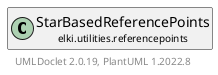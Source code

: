 @startuml
    remove .*\.(Instance|Par|Parameterizer|Factory)$
    set namespaceSeparator none
    hide empty fields
    hide empty methods

    class "<size:14>StarBasedReferencePoints.Par\n<size:10>elki.utilities.referencepoints" as elki.utilities.referencepoints.StarBasedReferencePoints.Par [[StarBasedReferencePoints.Par.html]] {
        {static} +NOCENTER_ID: OptionID
        {static} +SCALE_ID: OptionID
        #nocenter: boolean
        #scale: double
        +configure(Parameterization): void
        +make(): StarBasedReferencePoints
    }

    interface "<size:14>Parameterizer\n<size:10>elki.utilities.optionhandling" as elki.utilities.optionhandling.Parameterizer [[../optionhandling/Parameterizer.html]] {
        {abstract} +make(): Object
    }
    class "<size:14>StarBasedReferencePoints\n<size:10>elki.utilities.referencepoints" as elki.utilities.referencepoints.StarBasedReferencePoints [[StarBasedReferencePoints.html]]

    elki.utilities.optionhandling.Parameterizer <|.. elki.utilities.referencepoints.StarBasedReferencePoints.Par
    elki.utilities.referencepoints.StarBasedReferencePoints +-- elki.utilities.referencepoints.StarBasedReferencePoints.Par

    center footer UMLDoclet 2.0.19, PlantUML 1.2022.8
@enduml

